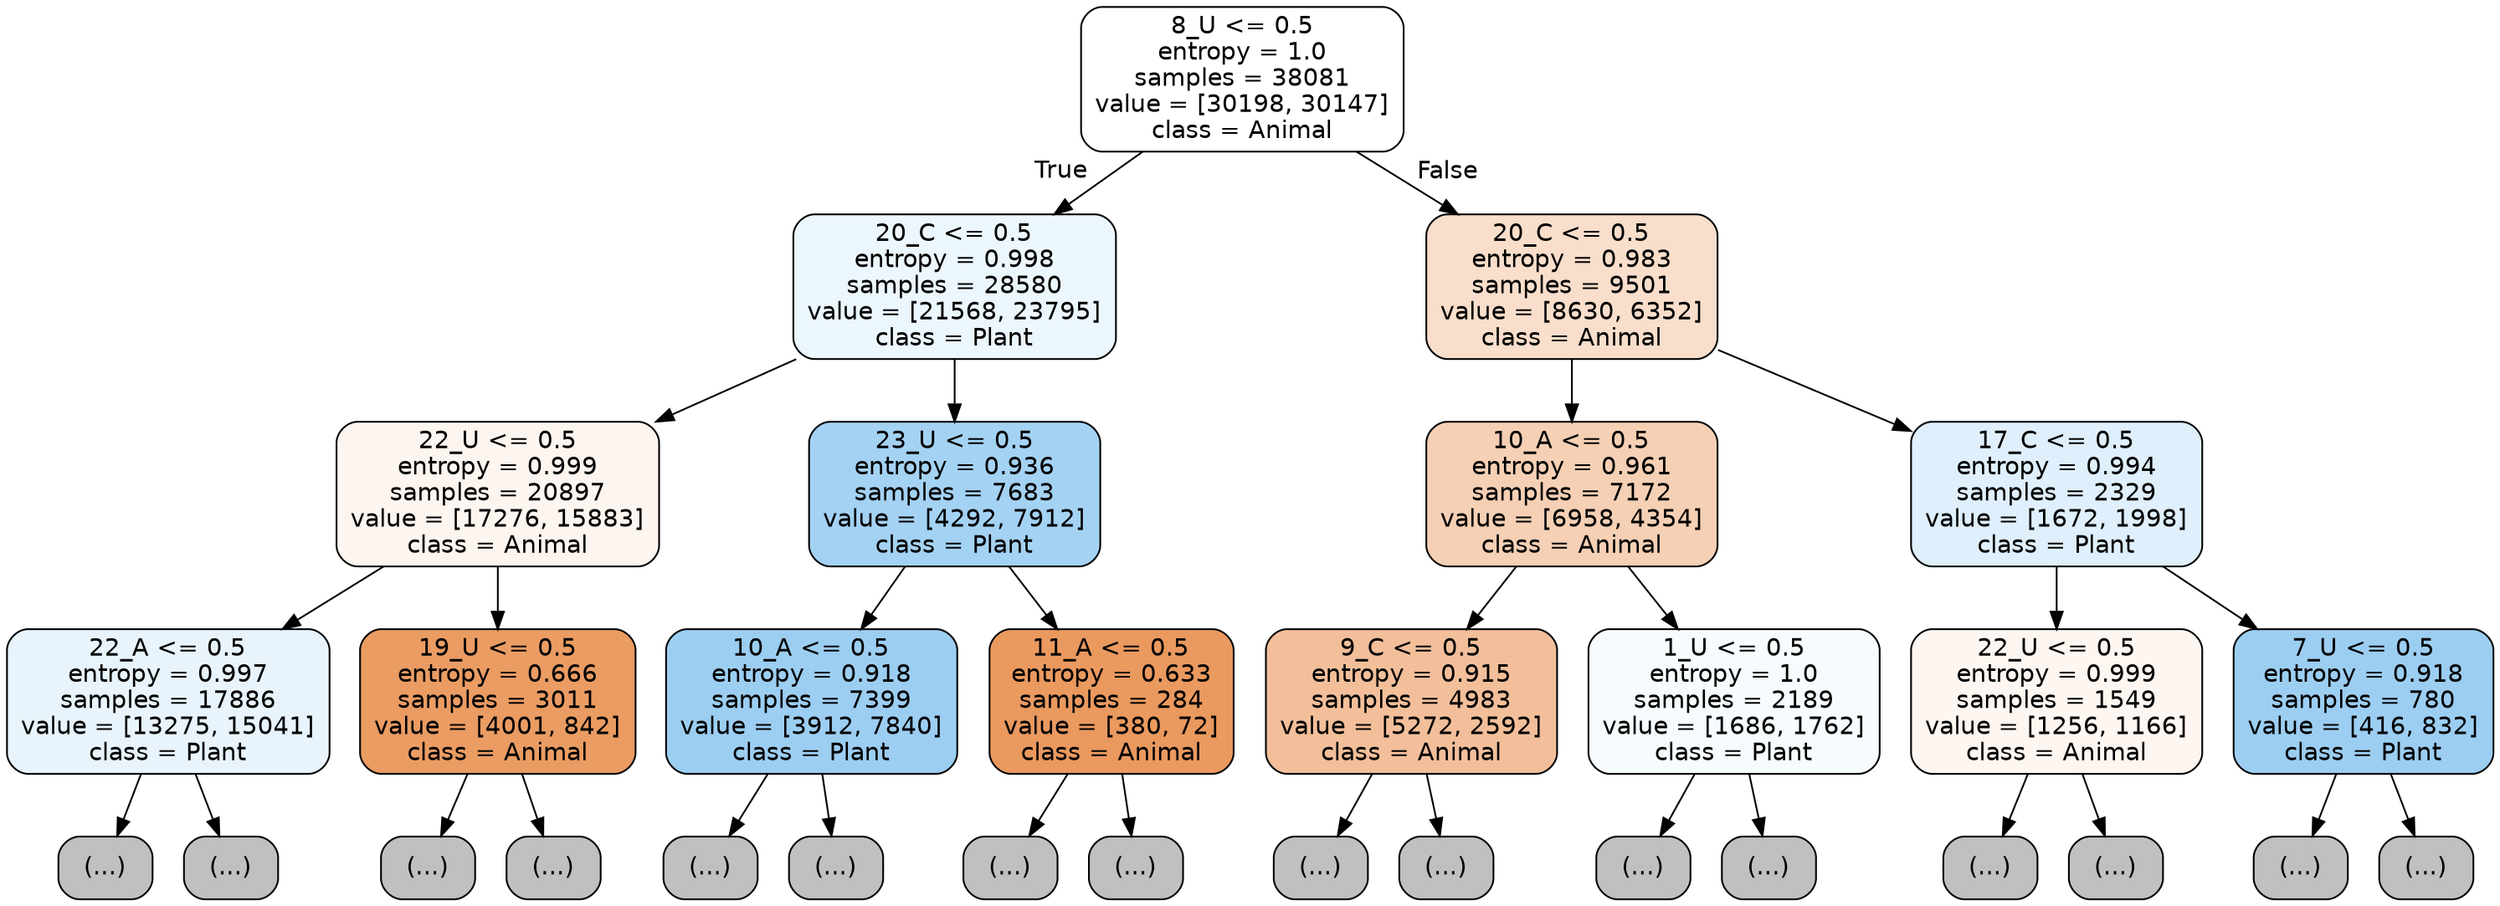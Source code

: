 digraph Tree {
node [shape=box, style="filled, rounded", color="black", fontname="helvetica"] ;
edge [fontname="helvetica"] ;
0 [label="8_U <= 0.5\nentropy = 1.0\nsamples = 38081\nvalue = [30198, 30147]\nclass = Animal", fillcolor="#ffffff"] ;
1 [label="20_C <= 0.5\nentropy = 0.998\nsamples = 28580\nvalue = [21568, 23795]\nclass = Plant", fillcolor="#ecf6fd"] ;
0 -> 1 [labeldistance=2.5, labelangle=45, headlabel="True"] ;
2 [label="22_U <= 0.5\nentropy = 0.999\nsamples = 20897\nvalue = [17276, 15883]\nclass = Animal", fillcolor="#fdf5ef"] ;
1 -> 2 ;
3 [label="22_A <= 0.5\nentropy = 0.997\nsamples = 17886\nvalue = [13275, 15041]\nclass = Plant", fillcolor="#e8f3fc"] ;
2 -> 3 ;
4 [label="(...)", fillcolor="#C0C0C0"] ;
3 -> 4 ;
7237 [label="(...)", fillcolor="#C0C0C0"] ;
3 -> 7237 ;
8342 [label="19_U <= 0.5\nentropy = 0.666\nsamples = 3011\nvalue = [4001, 842]\nclass = Animal", fillcolor="#ea9c63"] ;
2 -> 8342 ;
8343 [label="(...)", fillcolor="#C0C0C0"] ;
8342 -> 8343 ;
9202 [label="(...)", fillcolor="#C0C0C0"] ;
8342 -> 9202 ;
9459 [label="23_U <= 0.5\nentropy = 0.936\nsamples = 7683\nvalue = [4292, 7912]\nclass = Plant", fillcolor="#a4d2f3"] ;
1 -> 9459 ;
9460 [label="10_A <= 0.5\nentropy = 0.918\nsamples = 7399\nvalue = [3912, 7840]\nclass = Plant", fillcolor="#9ccef2"] ;
9459 -> 9460 ;
9461 [label="(...)", fillcolor="#C0C0C0"] ;
9460 -> 9461 ;
11634 [label="(...)", fillcolor="#C0C0C0"] ;
9460 -> 11634 ;
12335 [label="11_A <= 0.5\nentropy = 0.633\nsamples = 284\nvalue = [380, 72]\nclass = Animal", fillcolor="#ea995f"] ;
9459 -> 12335 ;
12336 [label="(...)", fillcolor="#C0C0C0"] ;
12335 -> 12336 ;
12449 [label="(...)", fillcolor="#C0C0C0"] ;
12335 -> 12449 ;
12476 [label="20_C <= 0.5\nentropy = 0.983\nsamples = 9501\nvalue = [8630, 6352]\nclass = Animal", fillcolor="#f8decb"] ;
0 -> 12476 [labeldistance=2.5, labelangle=-45, headlabel="False"] ;
12477 [label="10_A <= 0.5\nentropy = 0.961\nsamples = 7172\nvalue = [6958, 4354]\nclass = Animal", fillcolor="#f5d0b5"] ;
12476 -> 12477 ;
12478 [label="9_C <= 0.5\nentropy = 0.915\nsamples = 4983\nvalue = [5272, 2592]\nclass = Animal", fillcolor="#f2bf9a"] ;
12477 -> 12478 ;
12479 [label="(...)", fillcolor="#C0C0C0"] ;
12478 -> 12479 ;
14544 [label="(...)", fillcolor="#C0C0C0"] ;
12478 -> 14544 ;
15197 [label="1_U <= 0.5\nentropy = 1.0\nsamples = 2189\nvalue = [1686, 1762]\nclass = Plant", fillcolor="#f6fbfe"] ;
12477 -> 15197 ;
15198 [label="(...)", fillcolor="#C0C0C0"] ;
15197 -> 15198 ;
15677 [label="(...)", fillcolor="#C0C0C0"] ;
15197 -> 15677 ;
16040 [label="17_C <= 0.5\nentropy = 0.994\nsamples = 2329\nvalue = [1672, 1998]\nclass = Plant", fillcolor="#dfeffb"] ;
12476 -> 16040 ;
16041 [label="22_U <= 0.5\nentropy = 0.999\nsamples = 1549\nvalue = [1256, 1166]\nclass = Animal", fillcolor="#fdf6f1"] ;
16040 -> 16041 ;
16042 [label="(...)", fillcolor="#C0C0C0"] ;
16041 -> 16042 ;
16721 [label="(...)", fillcolor="#C0C0C0"] ;
16041 -> 16721 ;
16824 [label="7_U <= 0.5\nentropy = 0.918\nsamples = 780\nvalue = [416, 832]\nclass = Plant", fillcolor="#9ccef2"] ;
16040 -> 16824 ;
16825 [label="(...)", fillcolor="#C0C0C0"] ;
16824 -> 16825 ;
17032 [label="(...)", fillcolor="#C0C0C0"] ;
16824 -> 17032 ;
}